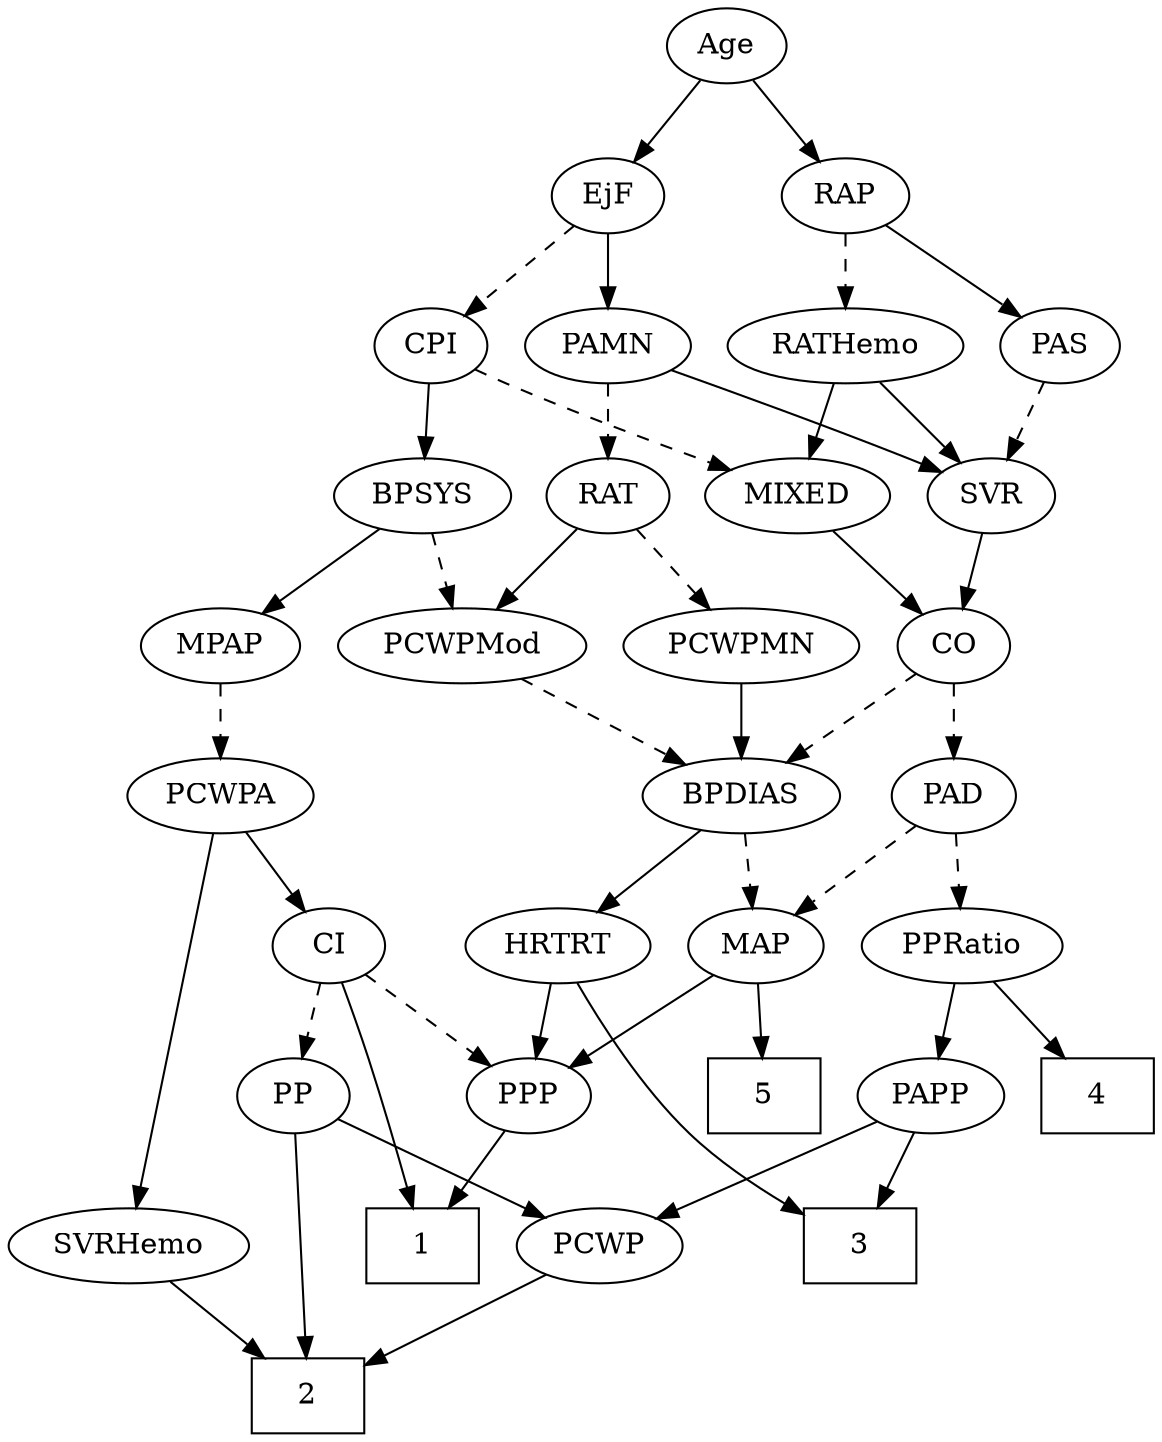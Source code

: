strict digraph {
	graph [bb="0,0,523.05,684"];
	node [label="\N"];
	1	[height=0.5,
		pos="183.05,90",
		shape=box,
		width=0.75];
	2	[height=0.5,
		pos="128.05,18",
		shape=box,
		width=0.75];
	3	[height=0.5,
		pos="384.05,90",
		shape=box,
		width=0.75];
	4	[height=0.5,
		pos="496.05,162",
		shape=box,
		width=0.75];
	5	[height=0.5,
		pos="342.05,162",
		shape=box,
		width=0.75];
	Age	[height=0.5,
		pos="314.05,666",
		width=0.75];
	EjF	[height=0.5,
		pos="262.05,594",
		width=0.75];
	Age -> EjF	[pos="e,273.55,610.49 302.51,649.46 295.77,640.4 287.14,628.79 279.59,618.61",
		style=solid];
	RAP	[height=0.5,
		pos="366.05,594",
		width=0.77632];
	Age -> RAP	[pos="e,354.54,610.49 325.59,649.46 332.32,640.4 340.95,628.79 348.51,618.61",
		style=solid];
	PAMN	[height=0.5,
		pos="262.05,522",
		width=1.011];
	EjF -> PAMN	[pos="e,262.05,540.1 262.05,575.7 262.05,567.98 262.05,558.71 262.05,550.11",
		style=solid];
	CPI	[height=0.5,
		pos="181.05,522",
		width=0.75];
	EjF -> CPI	[pos="e,197.02,536.8 246.04,579.17 234.28,569.01 218.11,555.03 204.84,543.56",
		style=dashed];
	PAS	[height=0.5,
		pos="460.05,522",
		width=0.75];
	RAP -> PAS	[pos="e,442.76,535.87 383.73,579.83 398,569.21 418.27,554.11 434.33,542.15",
		style=solid];
	RATHemo	[height=0.5,
		pos="366.05,522",
		width=1.3721];
	RAP -> RATHemo	[pos="e,366.05,540.1 366.05,575.7 366.05,567.98 366.05,558.71 366.05,550.11",
		style=dashed];
	MIXED	[height=0.5,
		pos="348.05,450",
		width=1.1193];
	CO	[height=0.5,
		pos="414.05,378",
		width=0.75];
	MIXED -> CO	[pos="e,400.03,393.86 363.02,433.12 371.87,423.73 383.22,411.7 392.96,401.36",
		style=solid];
	MPAP	[height=0.5,
		pos="94.046,378",
		width=0.97491];
	PCWPA	[height=0.5,
		pos="94.046,306",
		width=1.1555];
	MPAP -> PCWPA	[pos="e,94.046,324.1 94.046,359.7 94.046,351.98 94.046,342.71 94.046,334.11",
		style=dashed];
	BPSYS	[height=0.5,
		pos="179.05,450",
		width=1.0471];
	BPSYS -> MPAP	[pos="e,111.75,393.58 161.02,434.15 148.99,424.25 133,411.08 119.66,400.09",
		style=solid];
	PCWPMod	[height=0.5,
		pos="199.05,378",
		width=1.4443];
	BPSYS -> PCWPMod	[pos="e,194.11,396.28 183.89,432.05 186.11,424.26 188.81,414.82 191.31,406.08",
		style=dashed];
	PAD	[height=0.5,
		pos="414.05,306",
		width=0.79437];
	MAP	[height=0.5,
		pos="337.05,234",
		width=0.84854];
	PAD -> MAP	[pos="e,353.13,249.63 398.46,290.83 387.65,281 373.04,267.72 360.79,256.58",
		style=dashed];
	PPRatio	[height=0.5,
		pos="425.05,234",
		width=1.1013];
	PAD -> PPRatio	[pos="e,422.33,252.28 416.71,288.05 417.92,280.35 419.38,271.03 420.75,262.36",
		style=dashed];
	CO -> PAD	[pos="e,414.05,324.1 414.05,359.7 414.05,351.98 414.05,342.71 414.05,334.11",
		style=dashed];
	BPDIAS	[height=0.5,
		pos="319.05,306",
		width=1.1735];
	CO -> BPDIAS	[pos="e,339.33,321.94 396.62,364.16 382.97,354.1 363.69,339.9 347.77,328.17",
		style=dashed];
	SVR	[height=0.5,
		pos="434.05,450",
		width=0.77632];
	PAS -> SVR	[pos="e,440.34,467.96 453.88,504.41 450.88,496.34 447.21,486.43 443.83,477.35",
		style=dashed];
	RAT	[height=0.5,
		pos="262.05,450",
		width=0.75827];
	PAMN -> RAT	[pos="e,262.05,468.1 262.05,503.7 262.05,495.98 262.05,486.71 262.05,478.11",
		style=dashed];
	PAMN -> SVR	[pos="e,412.22,461.27 290.16,510.5 317.6,500.12 360.44,483.58 397.05,468 398.9,467.21 400.8,466.39 402.71,465.55",
		style=solid];
	RATHemo -> MIXED	[pos="e,352.49,468.28 361.69,504.05 359.68,496.26 357.26,486.82 355.01,478.08",
		style=solid];
	RATHemo -> SVR	[pos="e,419.75,465.72 381.82,504.76 390.95,495.37 402.57,483.41 412.52,473.15",
		style=solid];
	CPI -> MIXED	[pos="e,318.45,462.42 202.27,510.73 207.11,508.46 212.23,506.11 217.05,504 247.63,490.6 282.73,476.47 308.89,466.17",
		style=dashed];
	CPI -> BPSYS	[pos="e,179.53,468.1 180.55,503.7 180.33,495.98 180.07,486.71 179.82,478.11",
		style=solid];
	RAT -> PCWPMod	[pos="e,213.71,395.29 248.68,434.15 240.51,425.07 229.86,413.24 220.53,402.87",
		style=solid];
	PCWPMN	[height=0.5,
		pos="319.05,378",
		width=1.3902];
	RAT -> PCWPMN	[pos="e,305.51,395.63 274.41,433.81 281.65,424.93 290.95,413.5 299.19,403.39",
		style=dashed];
	SVR -> CO	[pos="e,418.84,395.79 429.2,432.05 426.94,424.14 424.2,414.54 421.67,405.69",
		style=solid];
	PCWPMod -> BPDIAS	[pos="e,294.86,321.11 224.49,362.15 242.43,351.69 266.62,337.58 286.04,326.26",
		style=dashed];
	SVRHemo	[height=0.5,
		pos="50.046,90",
		width=1.3902];
	PCWPA -> SVRHemo	[pos="e,53.589,108.23 90.519,287.85 82.892,250.75 64.81,162.81 55.618,118.1",
		style=solid];
	CI	[height=0.5,
		pos="143.05,234",
		width=0.75];
	PCWPA -> CI	[pos="e,132.19,250.51 105.66,288.41 111.81,279.62 119.48,268.66 126.27,258.96",
		style=solid];
	PCWPMN -> BPDIAS	[pos="e,319.05,324.1 319.05,359.7 319.05,351.98 319.05,342.71 319.05,334.11",
		style=solid];
	SVRHemo -> 2	[pos="e,109.05,36.044 67.745,73.116 77.655,64.222 90.213,52.953 101.3,43.003",
		style=solid];
	BPDIAS -> MAP	[pos="e,332.6,252.28 323.4,288.05 325.41,280.26 327.83,270.82 330.08,262.08",
		style=dashed];
	HRTRT	[height=0.5,
		pos="249.05,234",
		width=1.1013];
	BPDIAS -> HRTRT	[pos="e,264.87,250.82 303.16,289.12 293.94,279.9 282.17,268.13 271.96,257.92",
		style=solid];
	MAP -> 5	[pos="e,340.82,180.1 338.28,215.7 338.83,207.98 339.49,198.71 340.11,190.11",
		style=solid];
	PPP	[height=0.5,
		pos="232.05,162",
		width=0.75];
	MAP -> PPP	[pos="e,250.65,175.4 317.3,219.83 300.86,208.87 277.29,193.16 259.09,181.03",
		style=solid];
	PP	[height=0.5,
		pos="122.05,162",
		width=0.75];
	PP -> 2	[pos="e,127.32,36.189 122.77,143.87 123.79,119.67 125.67,75.211 126.89,46.393",
		style=solid];
	PCWP	[height=0.5,
		pos="263.05,90",
		width=0.97491];
	PP -> PCWP	[pos="e,238.47,103.2 143.15,150.52 165.97,139.19 202.66,120.98 229.44,107.68",
		style=solid];
	PPP -> 1	[pos="e,195.27,108.46 221.17,145.46 215.3,137.08 207.9,126.5 201.18,116.91",
		style=solid];
	PPRatio -> 4	[pos="e,478.59,180.21 440.8,217.46 449.72,208.67 461.08,197.47 471.18,187.52",
		style=solid];
	PAPP	[height=0.5,
		pos="419.05,162",
		width=0.88464];
	PPRatio -> PAPP	[pos="e,420.51,180.1 423.56,215.7 422.9,207.98 422.11,198.71 421.37,190.11",
		style=solid];
	PCWP -> 2	[pos="e,155.35,33.157 239.22,76.647 218.51,65.905 188.17,50.177 164.42,37.861",
		style=solid];
	CI -> 1	[pos="e,178.26,108.06 147.92,215.82 150.86,205.45 154.67,191.97 158.05,180 163.94,159.08 170.6,135.39 175.56,117.71",
		style=solid];
	CI -> PP	[pos="e,127.08,179.79 137.96,216.05 135.56,208.06 132.64,198.33 129.97,189.4",
		style=dashed];
	CI -> PPP	[pos="e,215.08,176.35 159.79,219.83 173.13,209.34 192.01,194.49 207.13,182.6",
		style=dashed];
	PAPP -> 3	[pos="e,392.77,108.45 410.75,144.41 406.73,136.37 401.8,126.51 397.28,117.47",
		style=solid];
	PAPP -> PCWP	[pos="e,288.54,102.44 394.67,150.06 368.72,138.42 327.44,119.89 298.02,106.7",
		style=solid];
	HRTRT -> 3	[pos="e,356.75,105.79 257.17,216.17 266.93,197.14 284.67,165.96 306.05,144 318.34,131.37 334.09,119.99 348.21,111.04",
		style=solid];
	HRTRT -> PPP	[pos="e,236.24,180.28 244.93,216.05 243.04,208.26 240.75,198.82 238.62,190.08",
		style=solid];
}
